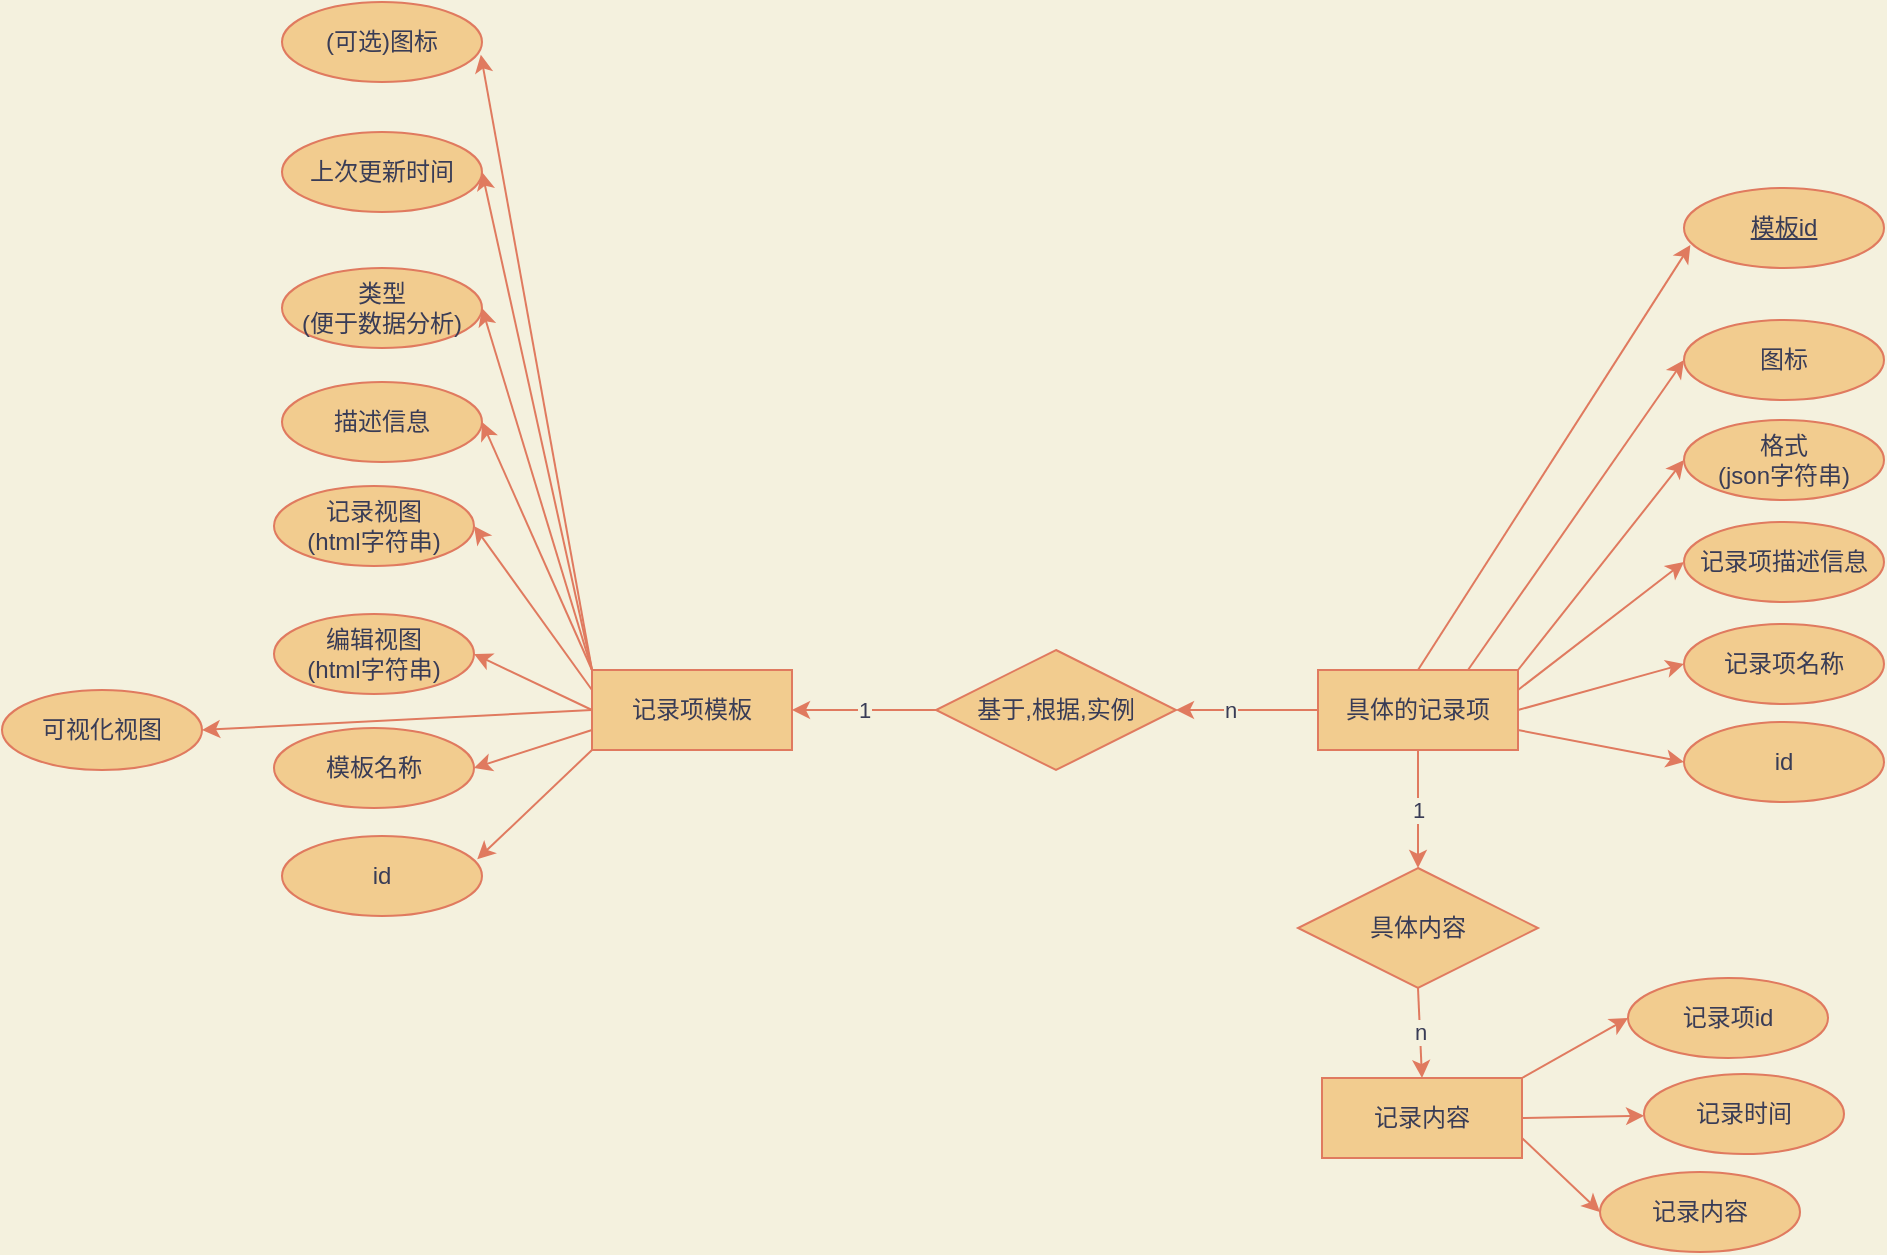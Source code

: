 <mxfile version="13.9.9" type="device"><diagram id="slqGnsHLloMBVZFjZfWJ" name="第 1 页"><mxGraphModel dx="1345" dy="1002" grid="0" gridSize="10" guides="1" tooltips="1" connect="1" arrows="1" fold="1" page="0" pageScale="1" pageWidth="827" pageHeight="1169" background="#F4F1DE" math="0" shadow="0"><root><mxCell id="0"/><mxCell id="1" parent="0"/><mxCell id="uAvPSb53X56PsNiy3LE_-3" style="rounded=1;sketch=0;orthogonalLoop=1;jettySize=auto;html=1;exitX=0;exitY=1;exitDx=0;exitDy=0;entryX=0.976;entryY=0.292;entryDx=0;entryDy=0;entryPerimeter=0;strokeColor=#E07A5F;fillColor=#F2CC8F;fontColor=#393C56;labelBackgroundColor=#F4F1DE;" parent="1" source="uAvPSb53X56PsNiy3LE_-1" target="uAvPSb53X56PsNiy3LE_-2" edge="1"><mxGeometry relative="1" as="geometry"/></mxCell><mxCell id="uAvPSb53X56PsNiy3LE_-5" style="edgeStyle=none;rounded=1;sketch=0;orthogonalLoop=1;jettySize=auto;html=1;exitX=0;exitY=0.75;exitDx=0;exitDy=0;entryX=1;entryY=0.5;entryDx=0;entryDy=0;strokeColor=#E07A5F;fillColor=#F2CC8F;fontColor=#393C56;labelBackgroundColor=#F4F1DE;" parent="1" source="uAvPSb53X56PsNiy3LE_-1" target="uAvPSb53X56PsNiy3LE_-4" edge="1"><mxGeometry relative="1" as="geometry"/></mxCell><mxCell id="uAvPSb53X56PsNiy3LE_-7" style="edgeStyle=none;rounded=1;sketch=0;orthogonalLoop=1;jettySize=auto;html=1;exitX=0;exitY=0.5;exitDx=0;exitDy=0;entryX=1;entryY=0.5;entryDx=0;entryDy=0;strokeColor=#E07A5F;fillColor=#F2CC8F;fontColor=#393C56;labelBackgroundColor=#F4F1DE;" parent="1" source="uAvPSb53X56PsNiy3LE_-1" target="uAvPSb53X56PsNiy3LE_-6" edge="1"><mxGeometry relative="1" as="geometry"/></mxCell><mxCell id="uAvPSb53X56PsNiy3LE_-9" style="edgeStyle=none;rounded=1;sketch=0;orthogonalLoop=1;jettySize=auto;html=1;exitX=0;exitY=0.25;exitDx=0;exitDy=0;entryX=1;entryY=0.5;entryDx=0;entryDy=0;strokeColor=#E07A5F;fillColor=#F2CC8F;fontColor=#393C56;labelBackgroundColor=#F4F1DE;" parent="1" source="uAvPSb53X56PsNiy3LE_-1" target="uAvPSb53X56PsNiy3LE_-8" edge="1"><mxGeometry relative="1" as="geometry"/></mxCell><mxCell id="uAvPSb53X56PsNiy3LE_-11" style="edgeStyle=none;rounded=1;sketch=0;orthogonalLoop=1;jettySize=auto;html=1;exitX=0;exitY=0;exitDx=0;exitDy=0;entryX=1;entryY=0.5;entryDx=0;entryDy=0;strokeColor=#E07A5F;fillColor=#F2CC8F;fontColor=#393C56;labelBackgroundColor=#F4F1DE;" parent="1" source="uAvPSb53X56PsNiy3LE_-1" target="uAvPSb53X56PsNiy3LE_-10" edge="1"><mxGeometry relative="1" as="geometry"/></mxCell><mxCell id="uAvPSb53X56PsNiy3LE_-13" style="edgeStyle=none;rounded=1;sketch=0;orthogonalLoop=1;jettySize=auto;html=1;exitX=0;exitY=0;exitDx=0;exitDy=0;entryX=1;entryY=0.5;entryDx=0;entryDy=0;strokeColor=#E07A5F;fillColor=#F2CC8F;fontColor=#393C56;labelBackgroundColor=#F4F1DE;" parent="1" source="uAvPSb53X56PsNiy3LE_-1" target="uAvPSb53X56PsNiy3LE_-12" edge="1"><mxGeometry relative="1" as="geometry"/></mxCell><mxCell id="uAvPSb53X56PsNiy3LE_-22" style="edgeStyle=none;rounded=1;sketch=0;orthogonalLoop=1;jettySize=auto;html=1;exitX=0;exitY=0;exitDx=0;exitDy=0;entryX=1;entryY=0.5;entryDx=0;entryDy=0;strokeColor=#E07A5F;fillColor=#F2CC8F;fontColor=#393C56;labelBackgroundColor=#F4F1DE;" parent="1" source="uAvPSb53X56PsNiy3LE_-1" target="uAvPSb53X56PsNiy3LE_-21" edge="1"><mxGeometry relative="1" as="geometry"/></mxCell><mxCell id="uAvPSb53X56PsNiy3LE_-24" style="edgeStyle=none;rounded=1;sketch=0;orthogonalLoop=1;jettySize=auto;html=1;exitX=0;exitY=0;exitDx=0;exitDy=0;entryX=0.994;entryY=0.658;entryDx=0;entryDy=0;entryPerimeter=0;strokeColor=#E07A5F;fillColor=#F2CC8F;fontColor=#393C56;labelBackgroundColor=#F4F1DE;" parent="1" source="uAvPSb53X56PsNiy3LE_-1" target="uAvPSb53X56PsNiy3LE_-23" edge="1"><mxGeometry relative="1" as="geometry"/></mxCell><mxCell id="ySD8p0mb96SNA808VW7C-2" style="rounded=1;sketch=0;orthogonalLoop=1;jettySize=auto;html=1;exitX=0;exitY=0.5;exitDx=0;exitDy=0;entryX=1;entryY=0.5;entryDx=0;entryDy=0;strokeColor=#E07A5F;fillColor=#F2CC8F;fontColor=#393C56;" edge="1" parent="1" source="uAvPSb53X56PsNiy3LE_-1" target="ySD8p0mb96SNA808VW7C-1"><mxGeometry relative="1" as="geometry"/></mxCell><mxCell id="uAvPSb53X56PsNiy3LE_-1" value="记录项模板" style="whiteSpace=wrap;html=1;align=center;rounded=0;sketch=0;strokeColor=#E07A5F;fillColor=#F2CC8F;fontColor=#393C56;" parent="1" vertex="1"><mxGeometry x="261" y="203" width="100" height="40" as="geometry"/></mxCell><mxCell id="uAvPSb53X56PsNiy3LE_-2" value="id" style="ellipse;whiteSpace=wrap;html=1;align=center;rounded=0;sketch=0;strokeColor=#E07A5F;fillColor=#F2CC8F;fontColor=#393C56;" parent="1" vertex="1"><mxGeometry x="106" y="286" width="100" height="40" as="geometry"/></mxCell><mxCell id="uAvPSb53X56PsNiy3LE_-4" value="模板名称" style="ellipse;whiteSpace=wrap;html=1;align=center;rounded=0;sketch=0;strokeColor=#E07A5F;fillColor=#F2CC8F;fontColor=#393C56;" parent="1" vertex="1"><mxGeometry x="102" y="232" width="100" height="40" as="geometry"/></mxCell><mxCell id="uAvPSb53X56PsNiy3LE_-6" value="编辑视图&lt;br&gt;(html字符串)" style="ellipse;whiteSpace=wrap;html=1;align=center;rounded=0;sketch=0;strokeColor=#E07A5F;fillColor=#F2CC8F;fontColor=#393C56;" parent="1" vertex="1"><mxGeometry x="102" y="175" width="100" height="40" as="geometry"/></mxCell><mxCell id="uAvPSb53X56PsNiy3LE_-8" value="记录视图&lt;br&gt;(html字符串)" style="ellipse;whiteSpace=wrap;html=1;align=center;rounded=0;sketch=0;strokeColor=#E07A5F;fillColor=#F2CC8F;fontColor=#393C56;" parent="1" vertex="1"><mxGeometry x="102" y="111" width="100" height="40" as="geometry"/></mxCell><mxCell id="uAvPSb53X56PsNiy3LE_-10" value="描述信息" style="ellipse;whiteSpace=wrap;html=1;align=center;rounded=0;sketch=0;strokeColor=#E07A5F;fillColor=#F2CC8F;fontColor=#393C56;" parent="1" vertex="1"><mxGeometry x="106" y="59" width="100" height="40" as="geometry"/></mxCell><mxCell id="uAvPSb53X56PsNiy3LE_-12" value="类型&lt;br&gt;(便于数据分析)" style="ellipse;whiteSpace=wrap;html=1;align=center;rounded=0;sketch=0;strokeColor=#E07A5F;fillColor=#F2CC8F;fontColor=#393C56;" parent="1" vertex="1"><mxGeometry x="106" y="2" width="100" height="40" as="geometry"/></mxCell><mxCell id="uAvPSb53X56PsNiy3LE_-44" value="1" style="edgeStyle=orthogonalEdgeStyle;curved=0;rounded=1;sketch=0;orthogonalLoop=1;jettySize=auto;html=1;exitX=0;exitY=0.5;exitDx=0;exitDy=0;entryX=1;entryY=0.5;entryDx=0;entryDy=0;strokeColor=#E07A5F;fillColor=#F2CC8F;fontColor=#393C56;labelBackgroundColor=#F4F1DE;" parent="1" source="uAvPSb53X56PsNiy3LE_-14" target="uAvPSb53X56PsNiy3LE_-1" edge="1"><mxGeometry relative="1" as="geometry"/></mxCell><mxCell id="uAvPSb53X56PsNiy3LE_-14" value="基于,根据,实例" style="shape=rhombus;perimeter=rhombusPerimeter;whiteSpace=wrap;html=1;align=center;rounded=0;sketch=0;strokeColor=#E07A5F;fillColor=#F2CC8F;fontColor=#393C56;" parent="1" vertex="1"><mxGeometry x="433" y="193" width="120" height="60" as="geometry"/></mxCell><mxCell id="uAvPSb53X56PsNiy3LE_-19" value="格式&lt;br&gt;(json字符串)" style="ellipse;whiteSpace=wrap;html=1;align=center;rounded=0;sketch=0;strokeColor=#E07A5F;fillColor=#F2CC8F;fontColor=#393C56;direction=east;" parent="1" vertex="1"><mxGeometry x="807" y="78" width="100" height="40" as="geometry"/></mxCell><mxCell id="uAvPSb53X56PsNiy3LE_-21" value="上次更新时间" style="ellipse;whiteSpace=wrap;html=1;align=center;rounded=0;sketch=0;strokeColor=#E07A5F;fillColor=#F2CC8F;fontColor=#393C56;" parent="1" vertex="1"><mxGeometry x="106" y="-66" width="100" height="40" as="geometry"/></mxCell><mxCell id="uAvPSb53X56PsNiy3LE_-23" value="(可选)图标" style="ellipse;whiteSpace=wrap;html=1;align=center;rounded=0;sketch=0;strokeColor=#E07A5F;fillColor=#F2CC8F;fontColor=#393C56;" parent="1" vertex="1"><mxGeometry x="106" y="-131" width="100" height="40" as="geometry"/></mxCell><mxCell id="uAvPSb53X56PsNiy3LE_-25" value="记录项描述信息" style="ellipse;whiteSpace=wrap;html=1;align=center;rounded=0;sketch=0;strokeColor=#E07A5F;fillColor=#F2CC8F;fontColor=#393C56;direction=east;" parent="1" vertex="1"><mxGeometry x="807" y="129" width="100" height="40" as="geometry"/></mxCell><mxCell id="uAvPSb53X56PsNiy3LE_-27" value="id" style="ellipse;whiteSpace=wrap;html=1;align=center;rounded=0;sketch=0;strokeColor=#E07A5F;fillColor=#F2CC8F;fontColor=#393C56;direction=east;" parent="1" vertex="1"><mxGeometry x="807" y="229" width="100" height="40" as="geometry"/></mxCell><mxCell id="uAvPSb53X56PsNiy3LE_-30" value="记录项名称" style="ellipse;whiteSpace=wrap;html=1;align=center;rounded=0;sketch=0;strokeColor=#E07A5F;fillColor=#F2CC8F;fontColor=#393C56;direction=east;" parent="1" vertex="1"><mxGeometry x="807" y="180" width="100" height="40" as="geometry"/></mxCell><mxCell id="uAvPSb53X56PsNiy3LE_-32" value="图标" style="ellipse;whiteSpace=wrap;html=1;align=center;rounded=0;sketch=0;strokeColor=#E07A5F;fillColor=#F2CC8F;fontColor=#393C56;direction=east;" parent="1" vertex="1"><mxGeometry x="807" y="28" width="100" height="40" as="geometry"/></mxCell><mxCell id="uAvPSb53X56PsNiy3LE_-34" value="模板id" style="ellipse;whiteSpace=wrap;html=1;align=center;fontStyle=4;rounded=0;sketch=0;strokeColor=#E07A5F;fillColor=#F2CC8F;fontColor=#393C56;direction=east;" parent="1" vertex="1"><mxGeometry x="807" y="-38" width="100" height="40" as="geometry"/></mxCell><mxCell id="uAvPSb53X56PsNiy3LE_-38" style="edgeStyle=none;rounded=1;sketch=0;orthogonalLoop=1;jettySize=auto;html=1;exitX=1;exitY=0.75;exitDx=0;exitDy=0;entryX=0;entryY=0.5;entryDx=0;entryDy=0;strokeColor=#E07A5F;fillColor=#F2CC8F;fontColor=#393C56;labelBackgroundColor=#F4F1DE;" parent="1" source="uAvPSb53X56PsNiy3LE_-37" target="uAvPSb53X56PsNiy3LE_-27" edge="1"><mxGeometry relative="1" as="geometry"/></mxCell><mxCell id="uAvPSb53X56PsNiy3LE_-39" style="edgeStyle=none;rounded=1;sketch=0;orthogonalLoop=1;jettySize=auto;html=1;exitX=1;exitY=0.5;exitDx=0;exitDy=0;entryX=0;entryY=0.5;entryDx=0;entryDy=0;strokeColor=#E07A5F;fillColor=#F2CC8F;fontColor=#393C56;labelBackgroundColor=#F4F1DE;" parent="1" source="uAvPSb53X56PsNiy3LE_-37" target="uAvPSb53X56PsNiy3LE_-30" edge="1"><mxGeometry relative="1" as="geometry"/></mxCell><mxCell id="uAvPSb53X56PsNiy3LE_-40" style="edgeStyle=none;rounded=1;sketch=0;orthogonalLoop=1;jettySize=auto;html=1;exitX=1;exitY=0.25;exitDx=0;exitDy=0;entryX=0;entryY=0.5;entryDx=0;entryDy=0;strokeColor=#E07A5F;fillColor=#F2CC8F;fontColor=#393C56;labelBackgroundColor=#F4F1DE;" parent="1" source="uAvPSb53X56PsNiy3LE_-37" target="uAvPSb53X56PsNiy3LE_-25" edge="1"><mxGeometry relative="1" as="geometry"/></mxCell><mxCell id="uAvPSb53X56PsNiy3LE_-41" style="edgeStyle=none;rounded=1;sketch=0;orthogonalLoop=1;jettySize=auto;html=1;exitX=1;exitY=0;exitDx=0;exitDy=0;entryX=0;entryY=0.5;entryDx=0;entryDy=0;strokeColor=#E07A5F;fillColor=#F2CC8F;fontColor=#393C56;labelBackgroundColor=#F4F1DE;" parent="1" source="uAvPSb53X56PsNiy3LE_-37" target="uAvPSb53X56PsNiy3LE_-19" edge="1"><mxGeometry relative="1" as="geometry"/></mxCell><mxCell id="uAvPSb53X56PsNiy3LE_-42" style="edgeStyle=none;rounded=1;sketch=0;orthogonalLoop=1;jettySize=auto;html=1;exitX=0.75;exitY=0;exitDx=0;exitDy=0;entryX=0;entryY=0.5;entryDx=0;entryDy=0;strokeColor=#E07A5F;fillColor=#F2CC8F;fontColor=#393C56;labelBackgroundColor=#F4F1DE;" parent="1" source="uAvPSb53X56PsNiy3LE_-37" target="uAvPSb53X56PsNiy3LE_-32" edge="1"><mxGeometry relative="1" as="geometry"/></mxCell><mxCell id="uAvPSb53X56PsNiy3LE_-43" style="edgeStyle=none;rounded=1;sketch=0;orthogonalLoop=1;jettySize=auto;html=1;exitX=0.5;exitY=0;exitDx=0;exitDy=0;entryX=0.032;entryY=0.711;entryDx=0;entryDy=0;entryPerimeter=0;strokeColor=#E07A5F;fillColor=#F2CC8F;fontColor=#393C56;labelBackgroundColor=#F4F1DE;" parent="1" source="uAvPSb53X56PsNiy3LE_-37" target="uAvPSb53X56PsNiy3LE_-34" edge="1"><mxGeometry relative="1" as="geometry"/></mxCell><mxCell id="uAvPSb53X56PsNiy3LE_-45" style="edgeStyle=orthogonalEdgeStyle;curved=0;rounded=1;sketch=0;orthogonalLoop=1;jettySize=auto;html=1;exitX=0;exitY=0.5;exitDx=0;exitDy=0;entryX=1;entryY=0.5;entryDx=0;entryDy=0;strokeColor=#E07A5F;fillColor=#F2CC8F;fontColor=#393C56;labelBackgroundColor=#F4F1DE;" parent="1" source="uAvPSb53X56PsNiy3LE_-37" target="uAvPSb53X56PsNiy3LE_-14" edge="1"><mxGeometry relative="1" as="geometry"/></mxCell><mxCell id="uAvPSb53X56PsNiy3LE_-46" value="n" style="edgeLabel;html=1;align=center;verticalAlign=middle;resizable=0;points=[];fontColor=#393C56;labelBackgroundColor=#F4F1DE;" parent="uAvPSb53X56PsNiy3LE_-45" vertex="1" connectable="0"><mxGeometry x="0.257" relative="1" as="geometry"><mxPoint as="offset"/></mxGeometry></mxCell><mxCell id="uAvPSb53X56PsNiy3LE_-48" value="1" style="rounded=1;sketch=0;orthogonalLoop=1;jettySize=auto;html=1;exitX=0.5;exitY=1;exitDx=0;exitDy=0;entryX=0.5;entryY=0;entryDx=0;entryDy=0;strokeColor=#E07A5F;fillColor=#F2CC8F;fontColor=#393C56;labelBackgroundColor=#F4F1DE;" parent="1" source="uAvPSb53X56PsNiy3LE_-37" target="uAvPSb53X56PsNiy3LE_-47" edge="1"><mxGeometry relative="1" as="geometry"/></mxCell><mxCell id="uAvPSb53X56PsNiy3LE_-37" value="具体的记录项" style="whiteSpace=wrap;html=1;align=center;rounded=0;sketch=0;strokeColor=#E07A5F;fillColor=#F2CC8F;fontColor=#393C56;" parent="1" vertex="1"><mxGeometry x="624" y="203" width="100" height="40" as="geometry"/></mxCell><mxCell id="uAvPSb53X56PsNiy3LE_-50" value="n" style="edgeStyle=none;rounded=1;sketch=0;orthogonalLoop=1;jettySize=auto;html=1;exitX=0.5;exitY=1;exitDx=0;exitDy=0;entryX=0.5;entryY=0;entryDx=0;entryDy=0;strokeColor=#E07A5F;fillColor=#F2CC8F;fontColor=#393C56;labelBackgroundColor=#F4F1DE;" parent="1" source="uAvPSb53X56PsNiy3LE_-47" target="uAvPSb53X56PsNiy3LE_-49" edge="1"><mxGeometry relative="1" as="geometry"/></mxCell><mxCell id="uAvPSb53X56PsNiy3LE_-47" value="具体内容" style="shape=rhombus;perimeter=rhombusPerimeter;whiteSpace=wrap;html=1;align=center;rounded=0;sketch=0;strokeColor=#E07A5F;fillColor=#F2CC8F;fontColor=#393C56;" parent="1" vertex="1"><mxGeometry x="614" y="302" width="120" height="60" as="geometry"/></mxCell><mxCell id="uAvPSb53X56PsNiy3LE_-52" style="edgeStyle=none;rounded=1;sketch=0;orthogonalLoop=1;jettySize=auto;html=1;exitX=1;exitY=0;exitDx=0;exitDy=0;entryX=0;entryY=0.5;entryDx=0;entryDy=0;strokeColor=#E07A5F;fillColor=#F2CC8F;fontColor=#393C56;labelBackgroundColor=#F4F1DE;" parent="1" source="uAvPSb53X56PsNiy3LE_-49" target="uAvPSb53X56PsNiy3LE_-51" edge="1"><mxGeometry relative="1" as="geometry"/></mxCell><mxCell id="uAvPSb53X56PsNiy3LE_-54" style="edgeStyle=none;rounded=1;sketch=0;orthogonalLoop=1;jettySize=auto;html=1;exitX=1;exitY=0.5;exitDx=0;exitDy=0;strokeColor=#E07A5F;fillColor=#F2CC8F;fontColor=#393C56;labelBackgroundColor=#F4F1DE;" parent="1" source="uAvPSb53X56PsNiy3LE_-49" target="uAvPSb53X56PsNiy3LE_-53" edge="1"><mxGeometry relative="1" as="geometry"/></mxCell><mxCell id="uAvPSb53X56PsNiy3LE_-56" style="edgeStyle=none;rounded=1;sketch=0;orthogonalLoop=1;jettySize=auto;html=1;exitX=1;exitY=0.75;exitDx=0;exitDy=0;entryX=0;entryY=0.5;entryDx=0;entryDy=0;strokeColor=#E07A5F;fillColor=#F2CC8F;fontColor=#393C56;labelBackgroundColor=#F4F1DE;" parent="1" source="uAvPSb53X56PsNiy3LE_-49" target="uAvPSb53X56PsNiy3LE_-55" edge="1"><mxGeometry relative="1" as="geometry"/></mxCell><mxCell id="uAvPSb53X56PsNiy3LE_-49" value="记录内容" style="whiteSpace=wrap;html=1;align=center;rounded=0;sketch=0;strokeColor=#E07A5F;fillColor=#F2CC8F;fontColor=#393C56;" parent="1" vertex="1"><mxGeometry x="626" y="407" width="100" height="40" as="geometry"/></mxCell><mxCell id="uAvPSb53X56PsNiy3LE_-51" value="记录项id" style="ellipse;whiteSpace=wrap;html=1;align=center;rounded=0;sketch=0;strokeColor=#E07A5F;fillColor=#F2CC8F;fontColor=#393C56;" parent="1" vertex="1"><mxGeometry x="779" y="357" width="100" height="40" as="geometry"/></mxCell><mxCell id="uAvPSb53X56PsNiy3LE_-53" value="记录时间" style="ellipse;whiteSpace=wrap;html=1;align=center;rounded=0;sketch=0;strokeColor=#E07A5F;fillColor=#F2CC8F;fontColor=#393C56;" parent="1" vertex="1"><mxGeometry x="787" y="405" width="100" height="40" as="geometry"/></mxCell><mxCell id="uAvPSb53X56PsNiy3LE_-55" value="记录内容" style="ellipse;whiteSpace=wrap;html=1;align=center;rounded=0;sketch=0;strokeColor=#E07A5F;fillColor=#F2CC8F;fontColor=#393C56;" parent="1" vertex="1"><mxGeometry x="765" y="454" width="100" height="40" as="geometry"/></mxCell><mxCell id="ySD8p0mb96SNA808VW7C-1" value="可视化视图" style="ellipse;whiteSpace=wrap;html=1;align=center;fillColor=#F2CC8F;strokeColor=#E07A5F;fontColor=#393C56;" vertex="1" parent="1"><mxGeometry x="-34" y="213" width="100" height="40" as="geometry"/></mxCell></root></mxGraphModel></diagram></mxfile>